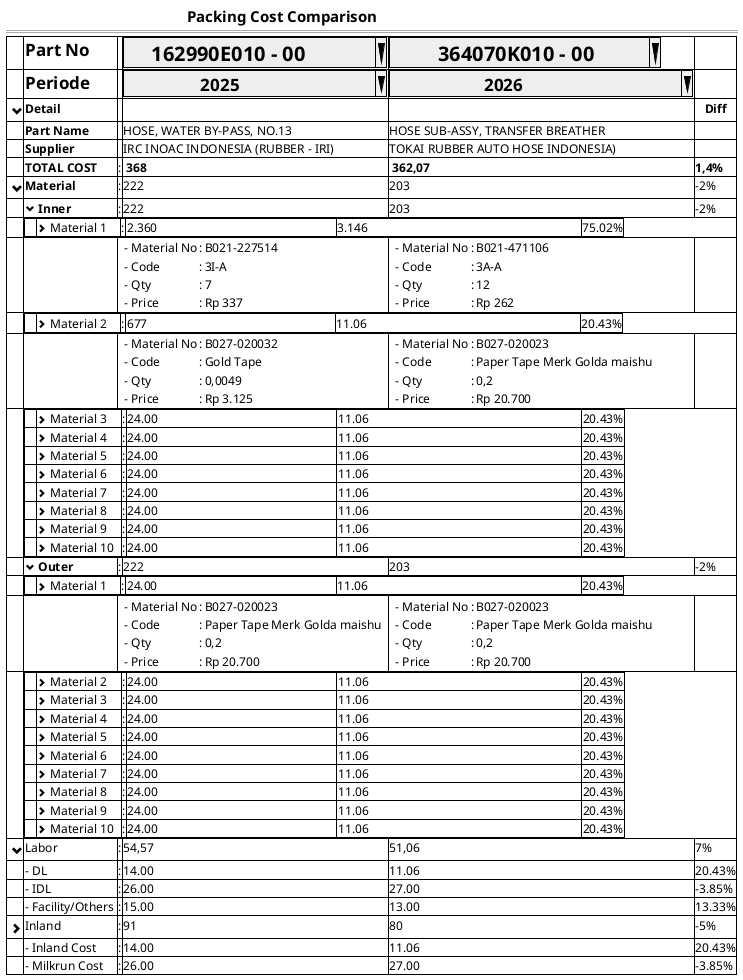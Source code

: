@startsalt
{
                                                            <b><size:15>Packing Cost Comparison
  ==
  {#
    |.|<b><size:17>Part No                    |.  |^<b><size:20>     162990E010 - 00           ^|^<b><size:20>         364070K010 - 00        ^|.|*
    |.|<b><size:17>Periode                    |.  |^<b><size:17>                 2025          ^|^<b><size:17>                     2026           ^|.|*
    |<size:15> <&chevron-bottom>     |<b>Detail           |  .| .                 | .             |   <b>Diff|*
    |.|<b>Part Name                  |.  |HOSE, WATER BY-PASS, NO.13         | HOSE SUB-ASSY, TRANSFER BREATHER        |.|*    
    |.|<b>Supplier                   |.  |IRC INOAC INDONESIA (RUBBER - IRI) | TOKAI RUBBER AUTO HOSE INDONESIA)       |.|*        
    |          .                  |<b>TOTAL COST            | : |<b> 368              |<b> 362,07          |<b>1,4% |*    
    |<size:15> <&chevron-bottom>  |<b>Material              | : | 222                 | 203                |-2%     |*
    |.                            |<&chevron-bottom><b> Inner              | : | 222                 | 203                |-2%     |*
    .|{#
        |   |<&chevron-right> Material 1    	               |:  |	2.360                                                         |	3.146                                                                    |75.02%  |*
      }|*|*|*|*|*      
      .|.|{ /' Cell 1'/
        .| - Material No	 |:| B021-227514 |*
        .| - Code      |:| 3I-A        |*
        .| - Qty	     |:| 7           |*
        .| - Price 	   |:| Rp 337      |*
      }|*|{ /' Cell 2'/
        .| - Material No	 |:| B021-471106 |*
        .| - Code      |:| 3A-A |*
        .| - Qty	     |:| 12         |*
        .| - Price 	   |:| Rp 262     |*
      }|*
    .|{#
        |   |<&chevron-right> Material 2    	               |:  | 677                                                            |	11.06                                                                    |20.43%  |*
      }|*|*|*|*|*
      .|.|{ /' Cell 1'/
        .| - Material No	 |:| B027-020032 |*
        .| - Code      |:| Gold Tape   |*
        .| - Qty	     |:| 0,0049      |*
        .| - Price 	   |:| Rp 3.125    |*
      }|*|{ /' Cell 2'/
        .| - Material No	 |:| B027-020023 |*
        .| - Code      |:| Paper Tape Merk Golda maishu |*
        .| - Qty	     |:| 0,2         |*
        .| - Price 	   |:| Rp 20.700   |*
      }|*
    .|{#
    |   |<&chevron-right> Material 3   |:  |	24.00                                                         |	11.06                                                                    |20.43%  |*
    |   |<&chevron-right> Material 4   |:  |	24.00                                                         |	11.06                                                                    |20.43%  |*
    |   |<&chevron-right> Material 5   |:  |	24.00                                                         |	11.06                                                                    |20.43%  |*
    |   |<&chevron-right> Material 6   |:  |	24.00                                                         |	11.06                                                                    |20.43%  |*
    |   |<&chevron-right> Material 7   |:  |	24.00                                                         |	11.06                                                                    |20.43%  |*
    |   |<&chevron-right> Material 8   |:  |	24.00                                                         |	11.06                                                                    |20.43%  |*
    |   |<&chevron-right> Material 9   |:  |	24.00                                                         |	11.06                                                                    |20.43%  |*
    |   |<&chevron-right> Material 10  |:  |	24.00                                                         |	11.06                                                                    |20.43%  |*
  }|*|*|*|*|*
    |.                            |<&chevron-bottom><b> Outer              | : | 222                 | 203                |-2%     |*
    .|{#
        |   |<&chevron-right> Material 1    	               |:  |	24.00                                                         |	11.06                                                                    |20.43%  |*
      }|*|*|*|*|*      
      .|.|{ /' Cell 1'/
        .| - Material No	 |:| B027-020023 |*
        .| - Code      |:| Paper Tape Merk Golda maishu |*
        .| - Qty	     |:| 0,2         |*
        .| - Price 	   |:| Rp 20.700   |*
      }|*|{ /' Cell 2'/
        .| - Material No	 |:| B027-020023 |*
        .| - Code      |:| Paper Tape Merk Golda maishu |*
        .| - Qty	     |:| 0,2         |*
        .| - Price 	   |:| Rp 20.700   |*
      }|*    
    .|{#
    |   |<&chevron-right> Material 2   |:  |	24.00                                                         |	11.06                                                                    |20.43%  |*
    |   |<&chevron-right> Material 3   |:  |	24.00                                                         |	11.06                                                                    |20.43%  |*
    |   |<&chevron-right> Material 4   |:  |	24.00                                                         |	11.06                                                                    |20.43%  |*
    |   |<&chevron-right> Material 5   |:  |	24.00                                                         |	11.06                                                                    |20.43%  |*
    |   |<&chevron-right> Material 6   |:  |	24.00                                                         |	11.06                                                                    |20.43%  |*
    |   |<&chevron-right> Material 7   |:  |	24.00                                                         |	11.06                                                                    |20.43%  |*
    |   |<&chevron-right> Material 8   |:  |	24.00                                                         |	11.06                                                                    |20.43%  |*
    |   |<&chevron-right> Material 9   |:  |	24.00                                                         |	11.06                                                                    |20.43%  |*
    |   |<&chevron-right> Material 10  |:  |	24.00                                                         |	11.06                                                                    |20.43%  |*
  }|*|*|*|*|*      
    |<size:15> <&chevron-bottom>  |Labor                 | : | 54,57               | 51,06              |7%      |*
    |.                            | - DL	               |:  |	14.00              |	11.06	            |20.43%  |*
    |.                            | - IDL	               |:  |	26.00              |	27.00	            |–3.85%  |*
    |.                            | - Facility/Others	   |:  |	15.00              |	13.00	            |13.33%  |*
      
    |<size:15> <&chevron-right>   |Inland                | : | 91                  | 80                 |-5%  |*    
    |.                            | - Inland Cost	       |:  |	14.00              |	11.06	            |20.43%  |*
    |.                            | - Milkrun Cost	      |:  |	26.00              |	27.00	            |–3.85%  |*    
  }
  
}
@endsalt